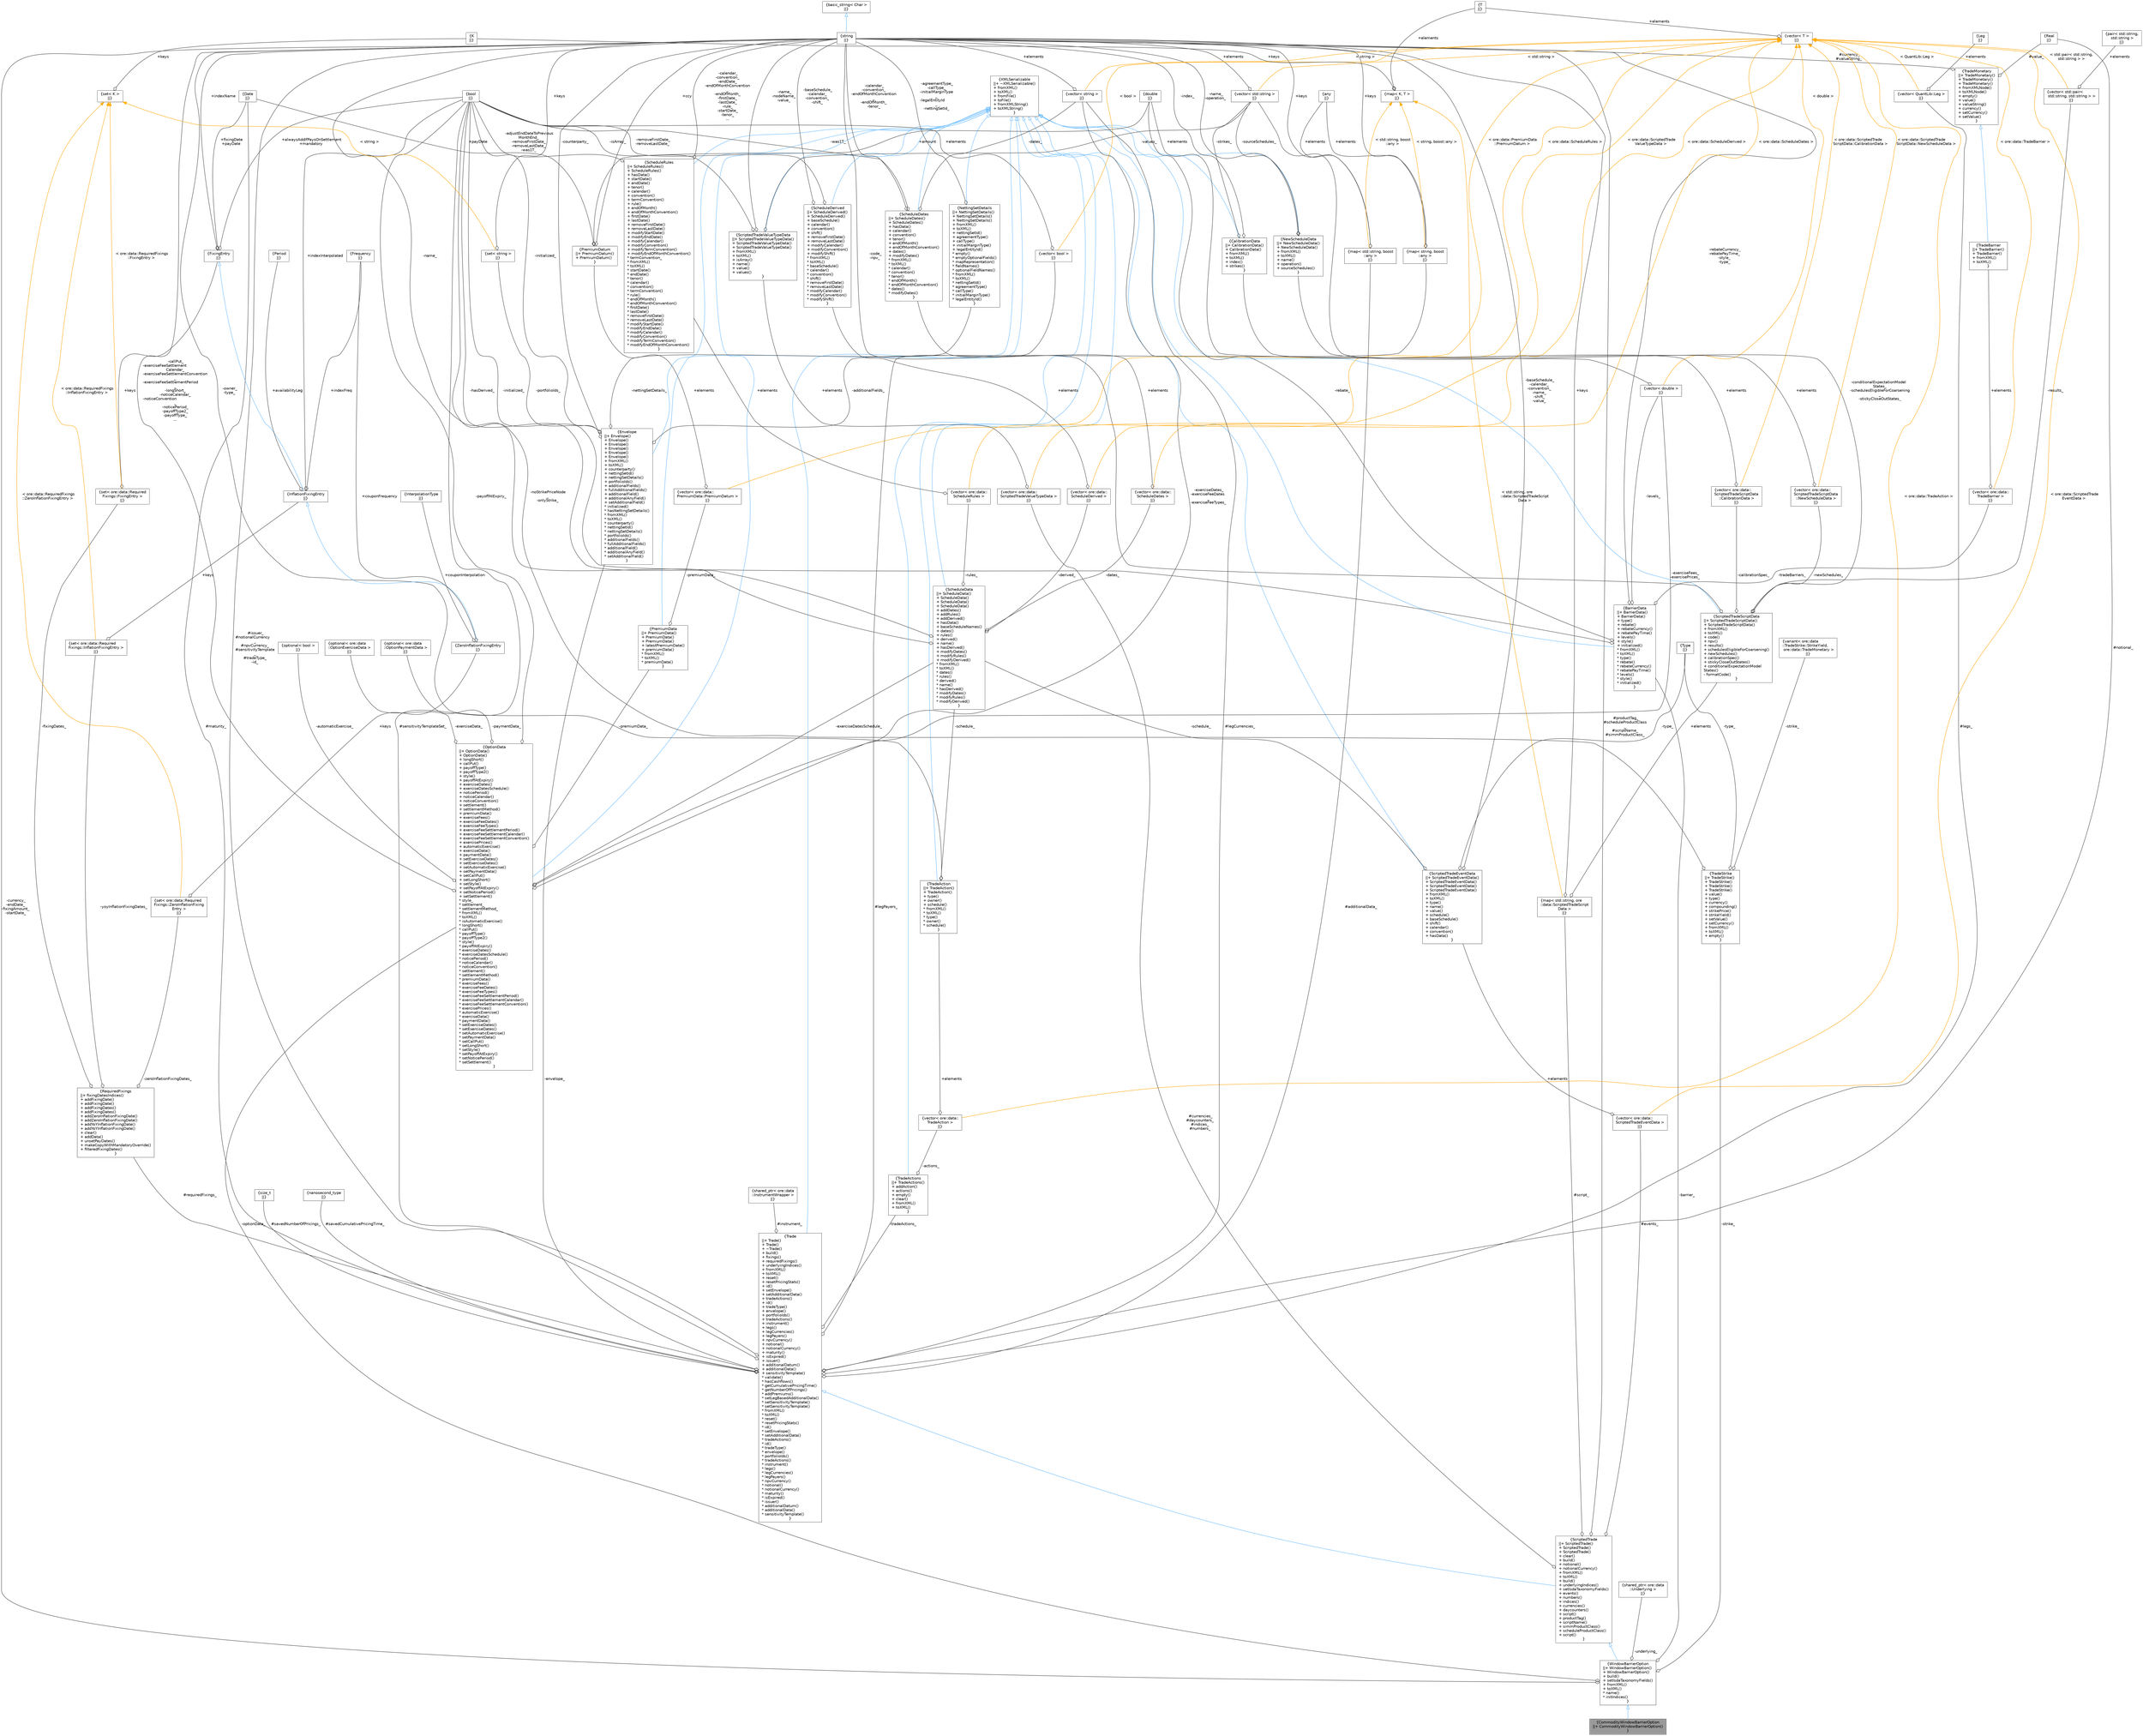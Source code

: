 digraph "CommodityWindowBarrierOption"
{
 // INTERACTIVE_SVG=YES
 // LATEX_PDF_SIZE
  bgcolor="transparent";
  edge [fontname=Helvetica,fontsize=10,labelfontname=Helvetica,labelfontsize=10];
  node [fontname=Helvetica,fontsize=10,shape=box,height=0.2,width=0.4];
  Node1 [label="{CommodityWindowBarrierOption\n||+ CommodityWindowBarrierOption()\l}",height=0.2,width=0.4,color="gray40", fillcolor="grey60", style="filled", fontcolor="black",tooltip=" "];
  Node2 -> Node1 [dir="back",color="steelblue1",style="solid",arrowtail="onormal"];
  Node2 [label="{WindowBarrierOption\n||+ WindowBarrierOption()\l+ WindowBarrierOption()\l+ build()\l+ setIsdaTaxonomyFields()\l+ fromXML()\l+ toXML()\l* name()\l* initIndices()\l}",height=0.2,width=0.4,color="gray40", fillcolor="white", style="filled",URL="$classore_1_1data_1_1_window_barrier_option.html",tooltip=" "];
  Node3 -> Node2 [dir="back",color="steelblue1",style="solid",arrowtail="onormal"];
  Node3 [label="{ScriptedTrade\n||+ ScriptedTrade()\l+ ScriptedTrade()\l+ ScriptedTrade()\l+ clear()\l+ build()\l+ notional()\l+ notionalCurrency()\l+ fromXML()\l+ toXML()\l+ build()\l+ underlyingIndices()\l+ setIsdaTaxonomyFields()\l+ events()\l+ numbers()\l+ indices()\l+ currencies()\l+ daycounters()\l+ script()\l+ productTag()\l+ scriptName()\l+ simmProductClass()\l+ scheduleProductClass()\l+ script()\l}",height=0.2,width=0.4,color="gray40", fillcolor="white", style="filled",URL="$classore_1_1data_1_1_scripted_trade.html",tooltip=" "];
  Node4 -> Node3 [dir="back",color="steelblue1",style="solid",arrowtail="onormal"];
  Node4 [label="{Trade\n||+ Trade()\l+ Trade()\l+ ~Trade()\l+ build()\l+ fixings()\l+ requiredFixings()\l+ underlyingIndices()\l+ fromXML()\l+ toXML()\l+ reset()\l+ resetPricingStats()\l+ id()\l+ setEnvelope()\l+ setAdditionalData()\l+ tradeActions()\l+ id()\l+ tradeType()\l+ envelope()\l+ portfolioIds()\l+ tradeActions()\l+ instrument()\l+ legs()\l+ legCurrencies()\l+ legPayers()\l+ npvCurrency()\l+ notional()\l+ notionalCurrency()\l+ maturity()\l+ isExpired()\l+ issuer()\l+ additionalDatum()\l+ additionalData()\l+ sensitivityTemplate()\l* validate()\l* hasCashflows()\l* getCumulativePricingTime()\l* getNumberOfPricings()\l* addPremiums()\l* setLegBasedAdditionalData()\l* setSensitivityTemplate()\l* setSensitivityTemplate()\l* fromXML()\l* toXML()\l* reset()\l* resetPricingStats()\l* id()\l* setEnvelope()\l* setAdditionalData()\l* tradeActions()\l* id()\l* tradeType()\l* envelope()\l* portfolioIds()\l* tradeActions()\l* instrument()\l* legs()\l* legCurrencies()\l* legPayers()\l* npvCurrency()\l* notional()\l* notionalCurrency()\l* maturity()\l* isExpired()\l* issuer()\l* additionalDatum()\l* additionalData()\l* sensitivityTemplate()\l}",height=0.2,width=0.4,color="gray40", fillcolor="white", style="filled",URL="$classore_1_1data_1_1_trade.html",tooltip="Trade base class."];
  Node5 -> Node4 [dir="back",color="steelblue1",style="solid",arrowtail="onormal"];
  Node5 [label="{XMLSerializable\n||+ ~XMLSerializable()\l+ fromXML()\l+ toXML()\l+ fromFile()\l+ toFile()\l+ fromXMLString()\l+ toXMLString()\l}",height=0.2,width=0.4,color="gray40", fillcolor="white", style="filled",URL="$classore_1_1data_1_1_x_m_l_serializable.html",tooltip="Base class for all serializable classes."];
  Node6 -> Node4 [color="grey25",style="solid",label=" #issuer_\n#notionalCurrency\l_\n#npvCurrency_\n#sensitivityTemplate\l_\n#tradeType_\n-id_" ,arrowhead="odiamond"];
  Node6 [label="{string\n||}",height=0.2,width=0.4,color="gray40", fillcolor="white", style="filled",tooltip=" "];
  Node7 -> Node6 [dir="back",color="steelblue1",style="solid",arrowtail="onormal"];
  Node7 [label="{basic_string\< Char \>\n||}",height=0.2,width=0.4,color="gray40", fillcolor="white", style="filled",tooltip=" "];
  Node8 -> Node4 [color="grey25",style="solid",label=" #instrument_" ,arrowhead="odiamond"];
  Node8 [label="{shared_ptr\< ore::data\l::InstrumentWrapper \>\n||}",height=0.2,width=0.4,color="gray40", fillcolor="white", style="filled",tooltip=" "];
  Node9 -> Node4 [color="grey25",style="solid",label=" #legs_" ,arrowhead="odiamond"];
  Node9 [label="{vector\< QuantLib::Leg \>\n||}",height=0.2,width=0.4,color="gray40", fillcolor="white", style="filled",tooltip=" "];
  Node10 -> Node9 [color="grey25",style="solid",label=" +elements" ,arrowhead="odiamond"];
  Node10 [label="{Leg\n||}",height=0.2,width=0.4,color="gray40", fillcolor="white", style="filled",tooltip=" "];
  Node11 -> Node9 [dir="back",color="orange",style="solid",label=" \< QuantLib::Leg \>" ];
  Node11 [label="{vector\< T \>\n||}",height=0.2,width=0.4,color="gray40", fillcolor="white", style="filled",tooltip=" "];
  Node12 -> Node11 [color="grey25",style="solid",label=" +elements" ,arrowhead="odiamond"];
  Node12 [label="{T\n||}",height=0.2,width=0.4,color="gray40", fillcolor="white", style="filled",tooltip=" "];
  Node13 -> Node4 [color="grey25",style="solid",label=" #legCurrencies_" ,arrowhead="odiamond"];
  Node13 [label="{vector\< string \>\n||}",height=0.2,width=0.4,color="gray40", fillcolor="white", style="filled",tooltip=" "];
  Node6 -> Node13 [color="grey25",style="solid",label=" +elements" ,arrowhead="odiamond"];
  Node11 -> Node13 [dir="back",color="orange",style="solid",label=" \< string \>" ];
  Node14 -> Node4 [color="grey25",style="solid",label=" #legPayers_" ,arrowhead="odiamond"];
  Node14 [label="{vector\< bool \>\n||}",height=0.2,width=0.4,color="gray40", fillcolor="white", style="filled",tooltip=" "];
  Node15 -> Node14 [color="grey25",style="solid",label=" +elements" ,arrowhead="odiamond"];
  Node15 [label="{bool\n||}",height=0.2,width=0.4,color="gray40", fillcolor="white", style="filled",URL="$classbool.html",tooltip=" "];
  Node11 -> Node14 [dir="back",color="orange",style="solid",label=" \< bool \>" ];
  Node16 -> Node4 [color="grey25",style="solid",label=" #notional_" ,arrowhead="odiamond"];
  Node16 [label="{Real\n||}",height=0.2,width=0.4,color="gray40", fillcolor="white", style="filled",tooltip=" "];
  Node17 -> Node4 [color="grey25",style="solid",label=" #maturity_" ,arrowhead="odiamond"];
  Node17 [label="{Date\n||}",height=0.2,width=0.4,color="gray40", fillcolor="white", style="filled",tooltip=" "];
  Node15 -> Node4 [color="grey25",style="solid",label=" #sensitivityTemplateSet_" ,arrowhead="odiamond"];
  Node18 -> Node4 [color="grey25",style="solid",label=" #savedNumberOfPricings_" ,arrowhead="odiamond"];
  Node18 [label="{size_t\n||}",height=0.2,width=0.4,color="gray40", fillcolor="white", style="filled",tooltip=" "];
  Node19 -> Node4 [color="grey25",style="solid",label=" #savedCumulativePricingTime_" ,arrowhead="odiamond"];
  Node19 [label="{nanosecond_type\n||}",height=0.2,width=0.4,color="gray40", fillcolor="white", style="filled",tooltip=" "];
  Node20 -> Node4 [color="grey25",style="solid",label=" #requiredFixings_" ,arrowhead="odiamond"];
  Node20 [label="{RequiredFixings\n||+ fixingDatesIndices()\l+ addFixingDate()\l+ addFixingDate()\l+ addFixingDates()\l+ addFixingDates()\l+ addZeroInflationFixingDate()\l+ addZeroInflationFixingDate()\l+ addYoYInflationFixingDate()\l+ addYoYInflationFixingDate()\l+ clear()\l+ addData()\l+ unsetPayDates()\l+ makeCopyWithMandatoryOverride()\l+ filteredFixingDates()\l}",height=0.2,width=0.4,color="gray40", fillcolor="white", style="filled",URL="$classore_1_1data_1_1_required_fixings.html",tooltip=" "];
  Node21 -> Node20 [color="grey25",style="solid",label=" -fixingDates_" ,arrowhead="odiamond"];
  Node21 [label="{set\< ore::data::Required\lFixings::FixingEntry \>\n||}",height=0.2,width=0.4,color="gray40", fillcolor="white", style="filled",tooltip=" "];
  Node22 -> Node21 [color="grey25",style="solid",label=" +keys" ,arrowhead="odiamond"];
  Node22 [label="{FixingEntry\n||}",height=0.2,width=0.4,color="gray40", fillcolor="white", style="filled",URL="$structore_1_1data_1_1_required_fixings_1_1_fixing_entry.html",tooltip=" "];
  Node6 -> Node22 [color="grey25",style="solid",label=" +indexName" ,arrowhead="odiamond"];
  Node17 -> Node22 [color="grey25",style="solid",label=" +fixingDate\n+payDate" ,arrowhead="odiamond"];
  Node15 -> Node22 [color="grey25",style="solid",label=" +alwaysAddIfPaysOnSettlement\n+mandatory" ,arrowhead="odiamond"];
  Node23 -> Node21 [dir="back",color="orange",style="solid",label=" \< ore::data::RequiredFixings\l::FixingEntry \>" ];
  Node23 [label="{set\< K \>\n||}",height=0.2,width=0.4,color="gray40", fillcolor="white", style="filled",tooltip=" "];
  Node24 -> Node23 [color="grey25",style="solid",label=" +keys" ,arrowhead="odiamond"];
  Node24 [label="{K\n||}",height=0.2,width=0.4,color="gray40", fillcolor="white", style="filled",tooltip=" "];
  Node25 -> Node20 [color="grey25",style="solid",label=" -zeroInflationFixingDates_" ,arrowhead="odiamond"];
  Node25 [label="{set\< ore::data::Required\lFixings::ZeroInflationFixing\lEntry \>\n||}",height=0.2,width=0.4,color="gray40", fillcolor="white", style="filled",tooltip=" "];
  Node26 -> Node25 [color="grey25",style="solid",label=" +keys" ,arrowhead="odiamond"];
  Node26 [label="{ZeroInflationFixingEntry\n||}",height=0.2,width=0.4,color="gray40", fillcolor="white", style="filled",URL="$structore_1_1data_1_1_required_fixings_1_1_zero_inflation_fixing_entry.html",tooltip=" "];
  Node27 -> Node26 [dir="back",color="steelblue1",style="solid",arrowtail="onormal"];
  Node27 [label="{InflationFixingEntry\n||}",height=0.2,width=0.4,color="gray40", fillcolor="white", style="filled",URL="$structore_1_1data_1_1_required_fixings_1_1_inflation_fixing_entry.html",tooltip=" "];
  Node22 -> Node27 [dir="back",color="steelblue1",style="solid",arrowtail="onormal"];
  Node15 -> Node27 [color="grey25",style="solid",label=" +indexInterpolated" ,arrowhead="odiamond"];
  Node28 -> Node27 [color="grey25",style="solid",label=" +indexFreq" ,arrowhead="odiamond"];
  Node28 [label="{Frequency\n||}",height=0.2,width=0.4,color="gray40", fillcolor="white", style="filled",tooltip=" "];
  Node29 -> Node27 [color="grey25",style="solid",label=" +availabilityLeg" ,arrowhead="odiamond"];
  Node29 [label="{Period\n||}",height=0.2,width=0.4,color="gray40", fillcolor="white", style="filled",tooltip=" "];
  Node30 -> Node26 [color="grey25",style="solid",label=" +couponInterpolation" ,arrowhead="odiamond"];
  Node30 [label="{InterpolationType\n||}",height=0.2,width=0.4,color="gray40", fillcolor="white", style="filled",tooltip=" "];
  Node28 -> Node26 [color="grey25",style="solid",label=" +couponFrequency" ,arrowhead="odiamond"];
  Node23 -> Node25 [dir="back",color="orange",style="solid",label=" \< ore::data::RequiredFixings\l::ZeroInflationFixingEntry \>" ];
  Node31 -> Node20 [color="grey25",style="solid",label=" -yoyInflationFixingDates_" ,arrowhead="odiamond"];
  Node31 [label="{set\< ore::data::Required\lFixings::InflationFixingEntry \>\n||}",height=0.2,width=0.4,color="gray40", fillcolor="white", style="filled",tooltip=" "];
  Node27 -> Node31 [color="grey25",style="solid",label=" +keys" ,arrowhead="odiamond"];
  Node23 -> Node31 [dir="back",color="orange",style="solid",label=" \< ore::data::RequiredFixings\l::InflationFixingEntry \>" ];
  Node32 -> Node4 [color="grey25",style="solid",label=" #additionalData_" ,arrowhead="odiamond"];
  Node32 [label="{map\< std::string, boost\l::any \>\n||}",height=0.2,width=0.4,color="gray40", fillcolor="white", style="filled",tooltip=" "];
  Node6 -> Node32 [color="grey25",style="solid",label=" +keys" ,arrowhead="odiamond"];
  Node33 -> Node32 [color="grey25",style="solid",label=" +elements" ,arrowhead="odiamond"];
  Node33 [label="{any\n||}",height=0.2,width=0.4,color="gray40", fillcolor="white", style="filled",tooltip=" "];
  Node34 -> Node32 [dir="back",color="orange",style="solid",label=" \< std::string, boost\l::any \>" ];
  Node34 [label="{map\< K, T \>\n||}",height=0.2,width=0.4,color="gray40", fillcolor="white", style="filled",tooltip=" "];
  Node24 -> Node34 [color="grey25",style="solid",label=" +keys" ,arrowhead="odiamond"];
  Node12 -> Node34 [color="grey25",style="solid",label=" +elements" ,arrowhead="odiamond"];
  Node35 -> Node4 [color="grey25",style="solid",label=" -envelope_" ,arrowhead="odiamond"];
  Node35 [label="{Envelope\n||+ Envelope()\l+ Envelope()\l+ Envelope()\l+ Envelope()\l+ Envelope()\l+ Envelope()\l+ fromXML()\l+ toXML()\l+ counterparty()\l+ nettingSetId()\l+ nettingSetDetails()\l+ portfolioIds()\l+ additionalFields()\l+ fullAdditionalFields()\l+ additionalField()\l+ additionalAnyField()\l+ setAdditionalField()\l* initialized()\l* hasNettingSetDetails()\l* fromXML()\l* toXML()\l* counterparty()\l* nettingSetId()\l* nettingSetDetails()\l* portfolioIds()\l* additionalFields()\l* fullAdditionalFields()\l* additionalField()\l* additionalAnyField()\l* setAdditionalField()\l}",height=0.2,width=0.4,color="gray40", fillcolor="white", style="filled",URL="$classore_1_1data_1_1_envelope.html",tooltip="Serializable object holding generic trade data, reporting dimensions."];
  Node5 -> Node35 [dir="back",color="steelblue1",style="solid",arrowtail="onormal"];
  Node6 -> Node35 [color="grey25",style="solid",label=" -counterparty_" ,arrowhead="odiamond"];
  Node36 -> Node35 [color="grey25",style="solid",label=" -nettingSetDetails_" ,arrowhead="odiamond"];
  Node36 [label="{NettingSetDetails\n||+ NettingSetDetails()\l+ NettingSetDetails()\l+ NettingSetDetails()\l+ fromXML()\l+ toXML()\l+ nettingSetId()\l+ agreementType()\l+ callType()\l+ initialMarginType()\l+ legalEntityId()\l* empty()\l* emptyOptionalFields()\l* mapRepresentation()\l* fieldNames()\l* optionalFieldNames()\l* fromXML()\l* toXML()\l* nettingSetId()\l* agreementType()\l* callType()\l* initialMarginType()\l* legalEntityId()\l}",height=0.2,width=0.4,color="gray40", fillcolor="white", style="filled",URL="$classore_1_1data_1_1_netting_set_details.html",tooltip="Serializable object holding netting set identification data."];
  Node5 -> Node36 [dir="back",color="steelblue1",style="solid",arrowtail="onormal"];
  Node6 -> Node36 [color="grey25",style="solid",label=" -agreementType_\n-callType_\n-initialMarginType\l_\n-legalEntityId\l_\n-nettingSetId_" ,arrowhead="odiamond"];
  Node37 -> Node35 [color="grey25",style="solid",label=" -portfolioIds_" ,arrowhead="odiamond"];
  Node37 [label="{set\< string \>\n||}",height=0.2,width=0.4,color="gray40", fillcolor="white", style="filled",tooltip=" "];
  Node6 -> Node37 [color="grey25",style="solid",label=" +keys" ,arrowhead="odiamond"];
  Node23 -> Node37 [dir="back",color="orange",style="solid",label=" \< string \>" ];
  Node38 -> Node35 [color="grey25",style="solid",label=" -additionalFields_" ,arrowhead="odiamond"];
  Node38 [label="{map\< string, boost\l::any \>\n||}",height=0.2,width=0.4,color="gray40", fillcolor="white", style="filled",tooltip=" "];
  Node6 -> Node38 [color="grey25",style="solid",label=" +keys" ,arrowhead="odiamond"];
  Node33 -> Node38 [color="grey25",style="solid",label=" +elements" ,arrowhead="odiamond"];
  Node34 -> Node38 [dir="back",color="orange",style="solid",label=" \< string, boost::any \>" ];
  Node15 -> Node35 [color="grey25",style="solid",label=" -initialized_" ,arrowhead="odiamond"];
  Node39 -> Node4 [color="grey25",style="solid",label=" -tradeActions_" ,arrowhead="odiamond"];
  Node39 [label="{TradeActions\n||+ TradeActions()\l+ addAction()\l+ actions()\l+ empty()\l+ clear()\l+ fromXML()\l+ toXML()\l}",height=0.2,width=0.4,color="gray40", fillcolor="white", style="filled",URL="$classore_1_1data_1_1_trade_actions.html",tooltip="Serializable object holding generic trade actions."];
  Node5 -> Node39 [dir="back",color="steelblue1",style="solid",arrowtail="onormal"];
  Node40 -> Node39 [color="grey25",style="solid",label=" -actions_" ,arrowhead="odiamond"];
  Node40 [label="{vector\< ore::data::\lTradeAction \>\n||}",height=0.2,width=0.4,color="gray40", fillcolor="white", style="filled",tooltip=" "];
  Node41 -> Node40 [color="grey25",style="solid",label=" +elements" ,arrowhead="odiamond"];
  Node41 [label="{TradeAction\n||+ TradeAction()\l+ TradeAction()\l+ type()\l+ owner()\l+ schedule()\l* fromXML()\l* toXML()\l* type()\l* owner()\l* schedule()\l}",height=0.2,width=0.4,color="gray40", fillcolor="white", style="filled",URL="$classore_1_1data_1_1_trade_action.html",tooltip="Serializable object holding a trade action."];
  Node5 -> Node41 [dir="back",color="steelblue1",style="solid",arrowtail="onormal"];
  Node6 -> Node41 [color="grey25",style="solid",label=" -owner_\n-type_" ,arrowhead="odiamond"];
  Node42 -> Node41 [color="grey25",style="solid",label=" -schedule_" ,arrowhead="odiamond"];
  Node42 [label="{ScheduleData\n||+ ScheduleData()\l+ ScheduleData()\l+ ScheduleData()\l+ ScheduleData()\l+ addDates()\l+ addRules()\l+ addDerived()\l+ hasData()\l+ baseScheduleNames()\l+ dates()\l+ rules()\l+ derived()\l+ name()\l+ hasDerived()\l+ modifyDates()\l+ modifyRules()\l+ modifyDerived()\l* fromXML()\l* toXML()\l* dates()\l* rules()\l* derived()\l* name()\l* hasDerived()\l* modifyDates()\l* modifyRules()\l* modifyDerived()\l}",height=0.2,width=0.4,color="gray40", fillcolor="white", style="filled",URL="$classore_1_1data_1_1_schedule_data.html",tooltip="Serializable schedule data."];
  Node5 -> Node42 [dir="back",color="steelblue1",style="solid",arrowtail="onormal"];
  Node43 -> Node42 [color="grey25",style="solid",label=" -dates_" ,arrowhead="odiamond"];
  Node43 [label="{vector\< ore::data::\lScheduleDates \>\n||}",height=0.2,width=0.4,color="gray40", fillcolor="white", style="filled",tooltip=" "];
  Node44 -> Node43 [color="grey25",style="solid",label=" +elements" ,arrowhead="odiamond"];
  Node44 [label="{ScheduleDates\n||+ ScheduleDates()\l+ ScheduleDates()\l+ hasData()\l+ calendar()\l+ convention()\l+ tenor()\l+ endOfMonth()\l+ endOfMonthConvention()\l+ dates()\l+ modifyDates()\l* fromXML()\l* toXML()\l* calendar()\l* convention()\l* tenor()\l* endOfMonth()\l* endOfMonthConvention()\l* dates()\l* modifyDates()\l}",height=0.2,width=0.4,color="gray40", fillcolor="white", style="filled",URL="$classore_1_1data_1_1_schedule_dates.html",tooltip="Serializable object holding schedule Dates data."];
  Node5 -> Node44 [dir="back",color="steelblue1",style="solid",arrowtail="onormal"];
  Node6 -> Node44 [color="grey25",style="solid",label=" -calendar_\n-convention_\n-endOfMonthConvention\l_\n-endOfMonth_\n-tenor_" ,arrowhead="odiamond"];
  Node13 -> Node44 [color="grey25",style="solid",label=" -dates_" ,arrowhead="odiamond"];
  Node15 -> Node44 [color="grey25",style="solid",label=" -was1T_" ,arrowhead="odiamond"];
  Node11 -> Node43 [dir="back",color="orange",style="solid",label=" \< ore::data::ScheduleDates \>" ];
  Node45 -> Node42 [color="grey25",style="solid",label=" -rules_" ,arrowhead="odiamond"];
  Node45 [label="{vector\< ore::data::\lScheduleRules \>\n||}",height=0.2,width=0.4,color="gray40", fillcolor="white", style="filled",tooltip=" "];
  Node46 -> Node45 [color="grey25",style="solid",label=" +elements" ,arrowhead="odiamond"];
  Node46 [label="{ScheduleRules\n||+ ScheduleRules()\l+ ScheduleRules()\l+ hasData()\l+ startDate()\l+ endDate()\l+ tenor()\l+ calendar()\l+ convention()\l+ termConvention()\l+ rule()\l+ endOfMonth()\l+ endOfMonthConvention()\l+ firstDate()\l+ lastDate()\l+ removeFirstDate()\l+ removeLastDate()\l+ modifyStartDate()\l+ modifyEndDate()\l+ modifyCalendar()\l+ modifyConvention()\l+ modifyTermConvention()\l+ modifyEndOfMonthConvention()\l* termConvention_\l* fromXML()\l* toXML()\l* startDate()\l* endDate()\l* tenor()\l* calendar()\l* convention()\l* termConvention()\l* rule()\l* endOfMonth()\l* endOfMonthConvention()\l* firstDate()\l* lastDate()\l* removeFirstDate()\l* removeLastDate()\l* modifyStartDate()\l* modifyEndDate()\l* modifyCalendar()\l* modifyConvention()\l* modifyTermConvention()\l* modifyEndOfMonthConvention()\l}",height=0.2,width=0.4,color="gray40", fillcolor="white", style="filled",URL="$classore_1_1data_1_1_schedule_rules.html",tooltip="Serializable object holding schedule Rules data."];
  Node5 -> Node46 [dir="back",color="steelblue1",style="solid",arrowtail="onormal"];
  Node6 -> Node46 [color="grey25",style="solid",label=" -calendar_\n-convention_\n-endDate_\n-endOfMonthConvention\l_\n-endOfMonth_\n-firstDate_\n-lastDate_\n-rule_\n-startDate_\n-tenor_\n..." ,arrowhead="odiamond"];
  Node15 -> Node46 [color="grey25",style="solid",label=" -adjustEndDateToPrevious\lMonthEnd_\n-removeFirstDate_\n-removeLastDate_\n-was1T_" ,arrowhead="odiamond"];
  Node11 -> Node45 [dir="back",color="orange",style="solid",label=" \< ore::data::ScheduleRules \>" ];
  Node47 -> Node42 [color="grey25",style="solid",label=" -derived_" ,arrowhead="odiamond"];
  Node47 [label="{vector\< ore::data::\lScheduleDerived \>\n||}",height=0.2,width=0.4,color="gray40", fillcolor="white", style="filled",tooltip=" "];
  Node48 -> Node47 [color="grey25",style="solid",label=" +elements" ,arrowhead="odiamond"];
  Node48 [label="{ScheduleDerived\n||+ ScheduleDerived()\l+ ScheduleDerived()\l+ baseSchedule()\l+ calendar()\l+ convention()\l+ shift()\l+ removeFirstDate()\l+ removeLastDate()\l+ modifyCalendar()\l+ modifyConvention()\l+ modifyShift()\l* fromXML()\l* toXML()\l* baseSchedule()\l* calendar()\l* convention()\l* shift()\l* removeFirstDate()\l* removeLastDate()\l* modifyCalendar()\l* modifyConvention()\l* modifyShift()\l}",height=0.2,width=0.4,color="gray40", fillcolor="white", style="filled",URL="$classore_1_1data_1_1_schedule_derived.html",tooltip="Serializable object holding Derived schedule data."];
  Node5 -> Node48 [dir="back",color="steelblue1",style="solid",arrowtail="onormal"];
  Node6 -> Node48 [color="grey25",style="solid",label=" -baseSchedule_\n-calendar_\n-convention_\n-shift_" ,arrowhead="odiamond"];
  Node15 -> Node48 [color="grey25",style="solid",label=" -removeFirstDate_\n-removeLastDate_" ,arrowhead="odiamond"];
  Node11 -> Node47 [dir="back",color="orange",style="solid",label=" \< ore::data::ScheduleDerived \>" ];
  Node6 -> Node42 [color="grey25",style="solid",label=" -name_" ,arrowhead="odiamond"];
  Node15 -> Node42 [color="grey25",style="solid",label=" -hasDerived_" ,arrowhead="odiamond"];
  Node11 -> Node40 [dir="back",color="orange",style="solid",label=" \< ore::data::TradeAction \>" ];
  Node49 -> Node3 [color="grey25",style="solid",label=" #events_" ,arrowhead="odiamond"];
  Node49 [label="{vector\< ore::data::\lScriptedTradeEventData \>\n||}",height=0.2,width=0.4,color="gray40", fillcolor="white", style="filled",tooltip=" "];
  Node50 -> Node49 [color="grey25",style="solid",label=" +elements" ,arrowhead="odiamond"];
  Node50 [label="{ScriptedTradeEventData\n||+ ScriptedTradeEventData()\l+ ScriptedTradeEventData()\l+ ScriptedTradeEventData()\l+ ScriptedTradeEventData()\l+ fromXML()\l+ toXML()\l+ type()\l+ name()\l+ value()\l+ schedule()\l+ baseSchedule()\l+ shift()\l+ calendar()\l+ convention()\l+ hasData()\l}",height=0.2,width=0.4,color="gray40", fillcolor="white", style="filled",URL="$classore_1_1data_1_1_scripted_trade_event_data.html",tooltip=" "];
  Node5 -> Node50 [dir="back",color="steelblue1",style="solid",arrowtail="onormal"];
  Node51 -> Node50 [color="grey25",style="solid",label=" -type_" ,arrowhead="odiamond"];
  Node51 [label="{Type\n||}",height=0.2,width=0.4,color="gray40", fillcolor="white", style="filled",tooltip=" "];
  Node6 -> Node50 [color="grey25",style="solid",label=" -baseSchedule_\n-calendar_\n-convention_\n-name_\n-shift_\n-value_" ,arrowhead="odiamond"];
  Node42 -> Node50 [color="grey25",style="solid",label=" -schedule_" ,arrowhead="odiamond"];
  Node11 -> Node49 [dir="back",color="orange",style="solid",label=" \< ore::data::ScriptedTrade\lEventData \>" ];
  Node52 -> Node3 [color="grey25",style="solid",label=" #currencies_\n#daycounters_\n#indices_\n#numbers_" ,arrowhead="odiamond"];
  Node52 [label="{vector\< ore::data::\lScriptedTradeValueTypeData \>\n||}",height=0.2,width=0.4,color="gray40", fillcolor="white", style="filled",tooltip=" "];
  Node53 -> Node52 [color="grey25",style="solid",label=" +elements" ,arrowhead="odiamond"];
  Node53 [label="{ScriptedTradeValueTypeData\n||+ ScriptedTradeValueTypeData()\l+ ScriptedTradeValueTypeData()\l+ ScriptedTradeValueTypeData()\l+ fromXML()\l+ toXML()\l+ isArray()\l+ name()\l+ value()\l+ values()\l}",height=0.2,width=0.4,color="gray40", fillcolor="white", style="filled",URL="$classore_1_1data_1_1_scripted_trade_value_type_data.html",tooltip=" "];
  Node5 -> Node53 [dir="back",color="steelblue1",style="solid",arrowtail="onormal"];
  Node6 -> Node53 [color="grey25",style="solid",label=" -name_\n-nodeName_\n-value_" ,arrowhead="odiamond"];
  Node15 -> Node53 [color="grey25",style="solid",label=" -isArray_" ,arrowhead="odiamond"];
  Node54 -> Node53 [color="grey25",style="solid",label=" -values_" ,arrowhead="odiamond"];
  Node54 [label="{vector\< std::string \>\n||}",height=0.2,width=0.4,color="gray40", fillcolor="white", style="filled",tooltip=" "];
  Node6 -> Node54 [color="grey25",style="solid",label=" +elements" ,arrowhead="odiamond"];
  Node11 -> Node54 [dir="back",color="orange",style="solid",label=" \< std::string \>" ];
  Node11 -> Node52 [dir="back",color="orange",style="solid",label=" \< ore::data::ScriptedTrade\lValueTypeData \>" ];
  Node55 -> Node3 [color="grey25",style="solid",label=" #script_" ,arrowhead="odiamond"];
  Node55 [label="{map\< std::string, ore\l::data::ScriptedTradeScript\lData \>\n||}",height=0.2,width=0.4,color="gray40", fillcolor="white", style="filled",tooltip=" "];
  Node6 -> Node55 [color="grey25",style="solid",label=" +keys" ,arrowhead="odiamond"];
  Node56 -> Node55 [color="grey25",style="solid",label=" +elements" ,arrowhead="odiamond"];
  Node56 [label="{ScriptedTradeScriptData\n||+ ScriptedTradeScriptData()\l+ ScriptedTradeScriptData()\l+ fromXML()\l+ toXML()\l+ code()\l+ npv()\l+ results()\l+ schedulesEligibleForCoarsening()\l+ newSchedules()\l+ calibrationSpec()\l+ stickyCloseOutStates()\l+ conditionalExpectationModel\lStates()\l- formatCode()\l}",height=0.2,width=0.4,color="gray40", fillcolor="white", style="filled",URL="$classore_1_1data_1_1_scripted_trade_script_data.html",tooltip=" "];
  Node5 -> Node56 [dir="back",color="steelblue1",style="solid",arrowtail="onormal"];
  Node6 -> Node56 [color="grey25",style="solid",label=" -code_\n-npv_" ,arrowhead="odiamond"];
  Node57 -> Node56 [color="grey25",style="solid",label=" -results_" ,arrowhead="odiamond"];
  Node57 [label="{vector\< std::pair\<\l std::string, std::string \> \>\n||}",height=0.2,width=0.4,color="gray40", fillcolor="white", style="filled",tooltip=" "];
  Node58 -> Node57 [color="grey25",style="solid",label=" +elements" ,arrowhead="odiamond"];
  Node58 [label="{pair\< std::string,\l std::string \>\n||}",height=0.2,width=0.4,color="gray40", fillcolor="white", style="filled",tooltip=" "];
  Node11 -> Node57 [dir="back",color="orange",style="solid",label=" \< std::pair\< std::string,\l std::string \> \>" ];
  Node54 -> Node56 [color="grey25",style="solid",label=" -conditionalExpectationModel\lStates_\n-schedulesEligibleForCoarsening\l_\n-stickyCloseOutStates_" ,arrowhead="odiamond"];
  Node59 -> Node56 [color="grey25",style="solid",label=" -newSchedules_" ,arrowhead="odiamond"];
  Node59 [label="{vector\< ore::data::\lScriptedTradeScriptData\l::NewScheduleData \>\n||}",height=0.2,width=0.4,color="gray40", fillcolor="white", style="filled",tooltip=" "];
  Node60 -> Node59 [color="grey25",style="solid",label=" +elements" ,arrowhead="odiamond"];
  Node60 [label="{NewScheduleData\n||+ NewScheduleData()\l+ NewScheduleData()\l+ fromXML()\l+ toXML()\l+ name()\l+ operation()\l+ sourceSchedules()\l}",height=0.2,width=0.4,color="gray40", fillcolor="white", style="filled",URL="$classore_1_1data_1_1_scripted_trade_script_data_1_1_new_schedule_data.html",tooltip=" "];
  Node5 -> Node60 [dir="back",color="steelblue1",style="solid",arrowtail="onormal"];
  Node6 -> Node60 [color="grey25",style="solid",label=" -name_\n-operation_" ,arrowhead="odiamond"];
  Node54 -> Node60 [color="grey25",style="solid",label=" -sourceSchedules_" ,arrowhead="odiamond"];
  Node11 -> Node59 [dir="back",color="orange",style="solid",label=" \< ore::data::ScriptedTrade\lScriptData::NewScheduleData \>" ];
  Node61 -> Node56 [color="grey25",style="solid",label=" -calibrationSpec_" ,arrowhead="odiamond"];
  Node61 [label="{vector\< ore::data::\lScriptedTradeScriptData\l::CalibrationData \>\n||}",height=0.2,width=0.4,color="gray40", fillcolor="white", style="filled",tooltip=" "];
  Node62 -> Node61 [color="grey25",style="solid",label=" +elements" ,arrowhead="odiamond"];
  Node62 [label="{CalibrationData\n||+ CalibrationData()\l+ CalibrationData()\l+ fromXML()\l+ toXML()\l+ index()\l+ strikes()\l}",height=0.2,width=0.4,color="gray40", fillcolor="white", style="filled",URL="$classore_1_1data_1_1_scripted_trade_script_data_1_1_calibration_data.html",tooltip=" "];
  Node5 -> Node62 [dir="back",color="steelblue1",style="solid",arrowtail="onormal"];
  Node6 -> Node62 [color="grey25",style="solid",label=" -index_" ,arrowhead="odiamond"];
  Node54 -> Node62 [color="grey25",style="solid",label=" -strikes_" ,arrowhead="odiamond"];
  Node11 -> Node61 [dir="back",color="orange",style="solid",label=" \< ore::data::ScriptedTrade\lScriptData::CalibrationData \>" ];
  Node34 -> Node55 [dir="back",color="orange",style="solid",label=" \< std::string, ore\l::data::ScriptedTradeScript\lData \>" ];
  Node6 -> Node3 [color="grey25",style="solid",label=" #productTag_\n#scheduleProductClass\l_\n#scriptName_\n#simmProductClass_" ,arrowhead="odiamond"];
  Node6 -> Node2 [color="grey25",style="solid",label=" -currency_\n-endDate_\n-fixingAmount_\n-startDate_" ,arrowhead="odiamond"];
  Node63 -> Node2 [color="grey25",style="solid",label=" -strike_" ,arrowhead="odiamond"];
  Node63 [label="{TradeStrike\n||+ TradeStrike()\l+ TradeStrike()\l+ TradeStrike()\l+ TradeStrike()\l+ value()\l+ type()\l+ currency()\l+ compounding()\l+ strikePrice()\l+ strikeYield()\l+ setValue()\l+ setCurrency()\l+ fromXML()\l+ toXML()\l+ empty()\l}",height=0.2,width=0.4,color="gray40", fillcolor="white", style="filled",URL="$classore_1_1data_1_1_trade_strike.html",tooltip=" "];
  Node64 -> Node63 [color="grey25",style="solid",label=" -strike_" ,arrowhead="odiamond"];
  Node64 [label="{variant\< ore::data\l::TradeStrike::StrikeYield,\l ore::data::TradeMonetary \>\n||}",height=0.2,width=0.4,color="gray40", fillcolor="white", style="filled",tooltip=" "];
  Node51 -> Node63 [color="grey25",style="solid",label=" -type_" ,arrowhead="odiamond"];
  Node15 -> Node63 [color="grey25",style="solid",label=" -noStrikePriceNode\l_\n-onlyStrike_" ,arrowhead="odiamond"];
  Node65 -> Node2 [color="grey25",style="solid",label=" -underlying_" ,arrowhead="odiamond"];
  Node65 [label="{shared_ptr\< ore::data\l::Underlying \>\n||}",height=0.2,width=0.4,color="gray40", fillcolor="white", style="filled",tooltip=" "];
  Node66 -> Node2 [color="grey25",style="solid",label=" -optionData_" ,arrowhead="odiamond"];
  Node66 [label="{OptionData\n||+ OptionData()\l+ OptionData()\l+ longShort()\l+ callPut()\l+ payoffType()\l+ payoffType2()\l+ style()\l+ payoffAtExpiry()\l+ exerciseDates()\l+ exerciseDatesSchedule()\l+ noticePeriod()\l+ noticeCalendar()\l+ noticeConvention()\l+ settlement()\l+ settlementMethod()\l+ premiumData()\l+ exerciseFees()\l+ exerciseFeeDates()\l+ exerciseFeeTypes()\l+ exerciseFeeSettlementPeriod()\l+ exerciseFeeSettlementCalendar()\l+ exerciseFeeSettlementConvention()\l+ exercisePrices()\l+ automaticExercise()\l+ exerciseData()\l+ paymentData()\l+ setExerciseDates()\l+ setExerciseDates()\l+ setAutomaticExercise()\l+ setPaymentData()\l+ setCallPut()\l+ setLongShort()\l+ setStyle()\l+ setPayoffAtExpiry()\l+ setNoticePeriod()\l+ setSettlement()\l* style_\l* settlement_\l* settlementMethod_\l* fromXML()\l* toXML()\l* isAutomaticExercise()\l* longShort()\l* callPut()\l* payoffType()\l* payoffType2()\l* style()\l* payoffAtExpiry()\l* exerciseDates()\l* exerciseDatesSchedule()\l* noticePeriod()\l* noticeCalendar()\l* noticeConvention()\l* settlement()\l* settlementMethod()\l* premiumData()\l* exerciseFees()\l* exerciseFeeDates()\l* exerciseFeeTypes()\l* exerciseFeeSettlementPeriod()\l* exerciseFeeSettlementCalendar()\l* exerciseFeeSettlementConvention()\l* exercisePrices()\l* automaticExercise()\l* exerciseData()\l* paymentData()\l* setExerciseDates()\l* setExerciseDates()\l* setAutomaticExercise()\l* setPaymentData()\l* setCallPut()\l* setLongShort()\l* setStyle()\l* setPayoffAtExpiry()\l* setNoticePeriod()\l* setSettlement()\l}",height=0.2,width=0.4,color="gray40", fillcolor="white", style="filled",URL="$classore_1_1data_1_1_option_data.html",tooltip="Serializable object holding option data."];
  Node5 -> Node66 [dir="back",color="steelblue1",style="solid",arrowtail="onormal"];
  Node6 -> Node66 [color="grey25",style="solid",label=" -callPut_\n-exerciseFeeSettlement\lCalendar_\n-exerciseFeeSettlementConvention\l_\n-exerciseFeeSettlementPeriod\l_\n-longShort_\n-noticeCalendar_\n-noticeConvention\l_\n-noticePeriod_\n-payoffType2_\n-payoffType_\n..." ,arrowhead="odiamond"];
  Node15 -> Node66 [color="grey25",style="solid",label=" -payoffAtExpiry_" ,arrowhead="odiamond"];
  Node42 -> Node66 [color="grey25",style="solid",label=" -exerciseDatesSchedule_" ,arrowhead="odiamond"];
  Node13 -> Node66 [color="grey25",style="solid",label=" -exerciseDates_\n-exerciseFeeDates\l_\n-exerciseFeeTypes_" ,arrowhead="odiamond"];
  Node67 -> Node66 [color="grey25",style="solid",label=" -premiumData_" ,arrowhead="odiamond"];
  Node67 [label="{PremiumData\n||+ PremiumData()\l+ PremiumData()\l+ PremiumData()\l+ latestPremiumDate()\l+ premiumData()\l* fromXML()\l* toXML()\l* premiumData()\l}",height=0.2,width=0.4,color="gray40", fillcolor="white", style="filled",URL="$classore_1_1data_1_1_premium_data.html",tooltip="Serializable object holding premium data."];
  Node5 -> Node67 [dir="back",color="steelblue1",style="solid",arrowtail="onormal"];
  Node68 -> Node67 [color="grey25",style="solid",label=" -premiumData_" ,arrowhead="odiamond"];
  Node68 [label="{vector\< ore::data::\lPremiumData::PremiumDatum \>\n||}",height=0.2,width=0.4,color="gray40", fillcolor="white", style="filled",tooltip=" "];
  Node69 -> Node68 [color="grey25",style="solid",label=" +elements" ,arrowhead="odiamond"];
  Node69 [label="{PremiumDatum\n||+ PremiumDatum()\l+ PremiumDatum()\l}",height=0.2,width=0.4,color="gray40", fillcolor="white", style="filled",URL="$structore_1_1data_1_1_premium_data_1_1_premium_datum.html",tooltip=" "];
  Node70 -> Node69 [color="grey25",style="solid",label=" +amount" ,arrowhead="odiamond"];
  Node70 [label="{double\n||}",height=0.2,width=0.4,color="gray40", fillcolor="white", style="filled",tooltip=" "];
  Node6 -> Node69 [color="grey25",style="solid",label=" +ccy" ,arrowhead="odiamond"];
  Node17 -> Node69 [color="grey25",style="solid",label=" +payDate" ,arrowhead="odiamond"];
  Node11 -> Node68 [dir="back",color="orange",style="solid",label=" \< ore::data::PremiumData\l::PremiumDatum \>" ];
  Node71 -> Node66 [color="grey25",style="solid",label=" -exerciseFees_\n-exercisePrices_" ,arrowhead="odiamond"];
  Node71 [label="{vector\< double \>\n||}",height=0.2,width=0.4,color="gray40", fillcolor="white", style="filled",tooltip=" "];
  Node70 -> Node71 [color="grey25",style="solid",label=" +elements" ,arrowhead="odiamond"];
  Node11 -> Node71 [dir="back",color="orange",style="solid",label=" \< double \>" ];
  Node72 -> Node66 [color="grey25",style="solid",label=" -automaticExercise_" ,arrowhead="odiamond"];
  Node72 [label="{optional\< bool \>\n||}",height=0.2,width=0.4,color="gray40", fillcolor="white", style="filled",tooltip=" "];
  Node73 -> Node66 [color="grey25",style="solid",label=" -exerciseData_" ,arrowhead="odiamond"];
  Node73 [label="{optional\< ore::data\l::OptionExerciseData \>\n||}",height=0.2,width=0.4,color="gray40", fillcolor="white", style="filled",tooltip=" "];
  Node74 -> Node66 [color="grey25",style="solid",label=" -paymentData_" ,arrowhead="odiamond"];
  Node74 [label="{optional\< ore::data\l::OptionPaymentData \>\n||}",height=0.2,width=0.4,color="gray40", fillcolor="white", style="filled",tooltip=" "];
  Node75 -> Node2 [color="grey25",style="solid",label=" -barrier_" ,arrowhead="odiamond"];
  Node75 [label="{BarrierData\n||+ BarrierData()\l+ BarrierData()\l+ type()\l+ rebate()\l+ rebateCurrency()\l+ rebatePayTime()\l+ levels()\l+ style()\l+ initialized()\l* fromXML()\l* toXML()\l* type()\l* rebate()\l* rebateCurrency()\l* rebatePayTime()\l* levels()\l* style()\l* initialized()\l}",height=0.2,width=0.4,color="gray40", fillcolor="white", style="filled",URL="$classore_1_1data_1_1_barrier_data.html",tooltip="Serializable obejct holding barrier data."];
  Node5 -> Node75 [dir="back",color="steelblue1",style="solid",arrowtail="onormal"];
  Node15 -> Node75 [color="grey25",style="solid",label=" -initialized_" ,arrowhead="odiamond"];
  Node6 -> Node75 [color="grey25",style="solid",label=" -rebateCurrency_\n-rebatePayTime_\n-style_\n-type_" ,arrowhead="odiamond"];
  Node71 -> Node75 [color="grey25",style="solid",label=" -levels_" ,arrowhead="odiamond"];
  Node70 -> Node75 [color="grey25",style="solid",label=" -rebate_" ,arrowhead="odiamond"];
  Node76 -> Node75 [color="grey25",style="solid",label=" -tradeBarriers_" ,arrowhead="odiamond"];
  Node76 [label="{vector\< ore::data::\lTradeBarrier \>\n||}",height=0.2,width=0.4,color="gray40", fillcolor="white", style="filled",tooltip=" "];
  Node77 -> Node76 [color="grey25",style="solid",label=" +elements" ,arrowhead="odiamond"];
  Node77 [label="{TradeBarrier\n||+ TradeBarrier()\l+ TradeBarrier()\l+ fromXML()\l+ toXML()\l}",height=0.2,width=0.4,color="gray40", fillcolor="white", style="filled",URL="$classore_1_1data_1_1_trade_barrier.html",tooltip=" "];
  Node78 -> Node77 [dir="back",color="steelblue1",style="solid",arrowtail="onormal"];
  Node78 [label="{TradeMonetary\n||+ TradeMonetary()\l+ TradeMonetary()\l+ TradeMonetary()\l+ fromXMLNode()\l+ toXMLNode()\l+ empty()\l+ value()\l+ valueString()\l+ currency()\l+ setCurrency()\l+ setValue()\l}",height=0.2,width=0.4,color="gray40", fillcolor="white", style="filled",URL="$classore_1_1data_1_1_trade_monetary.html",tooltip=" "];
  Node16 -> Node78 [color="grey25",style="solid",label=" #value_" ,arrowhead="odiamond"];
  Node6 -> Node78 [color="grey25",style="solid",label=" #currency_\n#valueString_" ,arrowhead="odiamond"];
  Node11 -> Node76 [dir="back",color="orange",style="solid",label=" \< ore::data::TradeBarrier \>" ];
}
